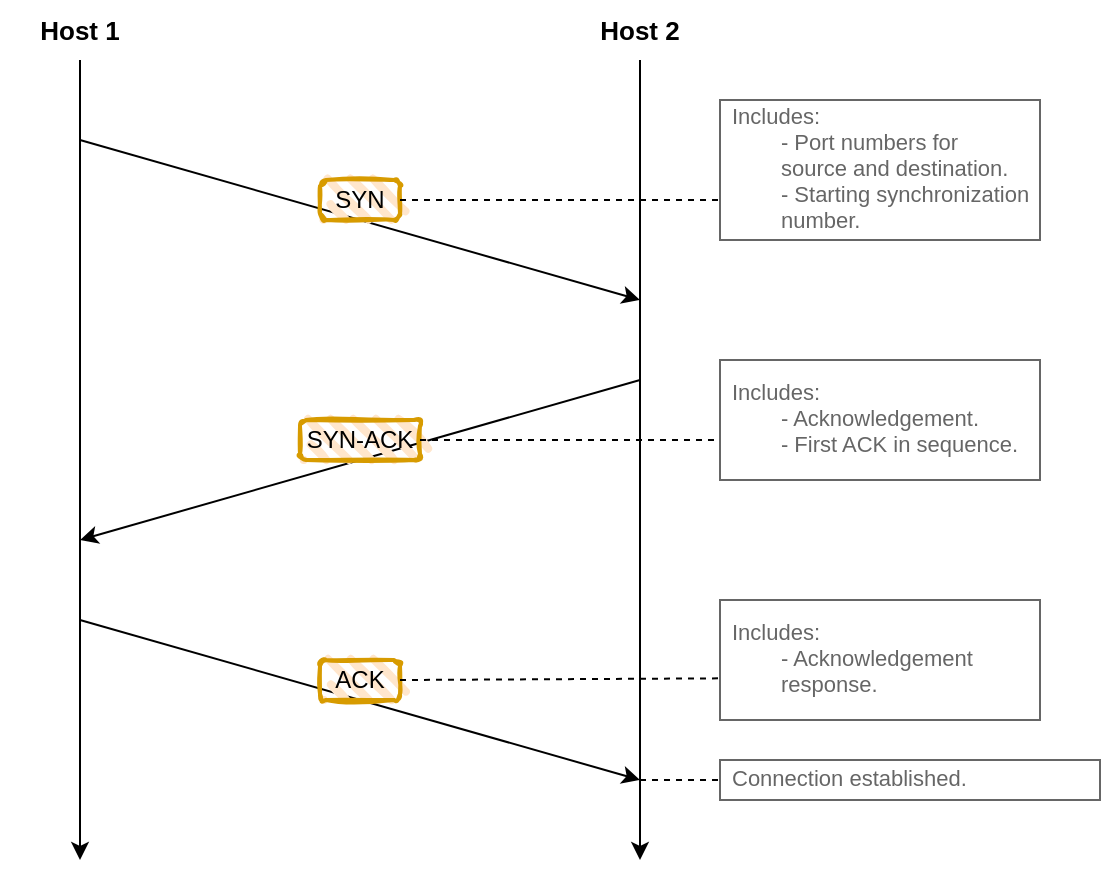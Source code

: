 <mxfile version="22.0.8" type="github">
  <diagram name="Page-1" id="Fre9W52nTvGRokObqQ8m">
    <mxGraphModel dx="519" dy="800" grid="1" gridSize="10" guides="1" tooltips="1" connect="1" arrows="1" fold="1" page="1" pageScale="1" pageWidth="850" pageHeight="1100" math="0" shadow="0">
      <root>
        <mxCell id="0" />
        <mxCell id="1" parent="0" />
        <mxCell id="kQBGNlBiAI49q5CXOrbh-1" value="" style="endArrow=classic;html=1;rounded=0;" edge="1" parent="1">
          <mxGeometry width="50" height="50" relative="1" as="geometry">
            <mxPoint x="160" y="80" as="sourcePoint" />
            <mxPoint x="160" y="480" as="targetPoint" />
          </mxGeometry>
        </mxCell>
        <mxCell id="kQBGNlBiAI49q5CXOrbh-2" value="" style="endArrow=classic;html=1;rounded=0;" edge="1" parent="1">
          <mxGeometry width="50" height="50" relative="1" as="geometry">
            <mxPoint x="440" y="80" as="sourcePoint" />
            <mxPoint x="440" y="480" as="targetPoint" />
          </mxGeometry>
        </mxCell>
        <mxCell id="kQBGNlBiAI49q5CXOrbh-3" value="&lt;div style=&quot;font-size: 13px;&quot;&gt;Host 1&lt;/div&gt;" style="rounded=1;whiteSpace=wrap;html=1;strokeWidth=2;fillWeight=4;hachureGap=8;hachureAngle=45;sketch=1;fontSize=13;fontStyle=1;fillColor=none;strokeColor=none;" vertex="1" parent="1">
          <mxGeometry x="120" y="50" width="80" height="30" as="geometry" />
        </mxCell>
        <mxCell id="kQBGNlBiAI49q5CXOrbh-4" value="Host 2" style="rounded=1;whiteSpace=wrap;html=1;strokeWidth=2;fillWeight=4;hachureGap=8;hachureAngle=45;sketch=1;fontSize=13;fontStyle=1;fillColor=none;strokeColor=none;" vertex="1" parent="1">
          <mxGeometry x="400" y="50" width="80" height="30" as="geometry" />
        </mxCell>
        <mxCell id="kQBGNlBiAI49q5CXOrbh-5" value="" style="endArrow=classic;html=1;rounded=0;" edge="1" parent="1">
          <mxGeometry width="50" height="50" relative="1" as="geometry">
            <mxPoint x="160" y="120" as="sourcePoint" />
            <mxPoint x="440" y="200" as="targetPoint" />
          </mxGeometry>
        </mxCell>
        <mxCell id="kQBGNlBiAI49q5CXOrbh-6" value="" style="endArrow=classic;html=1;rounded=0;" edge="1" parent="1">
          <mxGeometry width="50" height="50" relative="1" as="geometry">
            <mxPoint x="440" y="240" as="sourcePoint" />
            <mxPoint x="160" y="320" as="targetPoint" />
          </mxGeometry>
        </mxCell>
        <mxCell id="kQBGNlBiAI49q5CXOrbh-7" value="" style="endArrow=classic;html=1;rounded=0;" edge="1" parent="1">
          <mxGeometry width="50" height="50" relative="1" as="geometry">
            <mxPoint x="160" y="360" as="sourcePoint" />
            <mxPoint x="440" y="440" as="targetPoint" />
          </mxGeometry>
        </mxCell>
        <mxCell id="kQBGNlBiAI49q5CXOrbh-8" value="&lt;div&gt;SYN&lt;/div&gt;" style="rounded=1;whiteSpace=wrap;html=1;strokeWidth=2;fillWeight=4;hachureGap=8;hachureAngle=45;fillColor=#ffe6cc;sketch=1;strokeColor=#d79b00;" vertex="1" parent="1">
          <mxGeometry x="280" y="140" width="40" height="20" as="geometry" />
        </mxCell>
        <mxCell id="kQBGNlBiAI49q5CXOrbh-10" value="&lt;div&gt;SYN-ACK&lt;/div&gt;" style="rounded=1;whiteSpace=wrap;html=1;strokeWidth=2;fillWeight=4;hachureGap=8;hachureAngle=45;fillColor=#ffe6cc;sketch=1;strokeColor=#d79b00;" vertex="1" parent="1">
          <mxGeometry x="270" y="260" width="60" height="20" as="geometry" />
        </mxCell>
        <mxCell id="kQBGNlBiAI49q5CXOrbh-11" value="ACK" style="rounded=1;whiteSpace=wrap;html=1;strokeWidth=2;fillWeight=4;hachureGap=8;hachureAngle=45;fillColor=#ffe6cc;sketch=1;strokeColor=#d79b00;" vertex="1" parent="1">
          <mxGeometry x="280" y="380" width="40" height="20" as="geometry" />
        </mxCell>
        <mxCell id="kQBGNlBiAI49q5CXOrbh-15" value="&lt;div style=&quot;font-size: 11px;&quot;&gt;Includes:&lt;/div&gt;&lt;div style=&quot;font-size: 11px;&quot;&gt;&lt;span style=&quot;white-space: pre; font-size: 11px;&quot;&gt;&#x9;&lt;/span&gt;- Port numbers for &lt;span style=&quot;white-space: pre;&quot;&gt;&#x9;&lt;/span&gt;source and destination.&lt;/div&gt;&lt;div style=&quot;font-size: 11px;&quot;&gt;&lt;span style=&quot;white-space: pre;&quot;&gt;&#x9;&lt;/span&gt;- Starting synchronization &lt;span style=&quot;white-space: pre;&quot;&gt;&#x9;&lt;/span&gt;number.&lt;br style=&quot;font-size: 11px;&quot;&gt;&lt;/div&gt;" style="strokeWidth=1;shadow=0;dashed=0;align=center;html=1;shape=mxgraph.mockup.text.textBox;fontColor=#666666;align=left;fontSize=11;spacingLeft=4;spacingTop=-3;whiteSpace=wrap;strokeColor=#666666;mainText=" vertex="1" parent="1">
          <mxGeometry x="480" y="100" width="160" height="70" as="geometry" />
        </mxCell>
        <mxCell id="kQBGNlBiAI49q5CXOrbh-16" value="&lt;div style=&quot;font-size: 11px;&quot;&gt;Includes:&lt;/div&gt;&lt;div style=&quot;font-size: 11px;&quot;&gt;&lt;span style=&quot;white-space: pre;&quot;&gt;&#x9;&lt;/span&gt;- Acknowledgement.&lt;/div&gt;&lt;div style=&quot;font-size: 11px;&quot;&gt;&lt;span style=&quot;white-space: pre;&quot;&gt;&#x9;&lt;/span&gt;- First ACK in sequence.&lt;br&gt;&lt;/div&gt;" style="strokeWidth=1;shadow=0;dashed=0;align=center;html=1;shape=mxgraph.mockup.text.textBox;fontColor=#666666;align=left;fontSize=11;spacingLeft=4;spacingTop=-3;whiteSpace=wrap;strokeColor=#666666;mainText=" vertex="1" parent="1">
          <mxGeometry x="480" y="230" width="160" height="60" as="geometry" />
        </mxCell>
        <mxCell id="kQBGNlBiAI49q5CXOrbh-17" value="&lt;div style=&quot;font-size: 11px;&quot;&gt;Includes:&lt;/div&gt;&lt;div style=&quot;font-size: 11px;&quot;&gt;&lt;span style=&quot;white-space: pre; font-size: 11px;&quot;&gt;&#x9;&lt;/span&gt;- Acknowledgement &lt;span style=&quot;white-space: pre;&quot;&gt;&#x9;&lt;/span&gt;response.&lt;br&gt;&lt;/div&gt;" style="strokeWidth=1;shadow=0;dashed=0;align=center;html=1;shape=mxgraph.mockup.text.textBox;fontColor=#666666;align=left;fontSize=11;spacingLeft=4;spacingTop=-3;whiteSpace=wrap;strokeColor=#666666;mainText=" vertex="1" parent="1">
          <mxGeometry x="480" y="350" width="160" height="60" as="geometry" />
        </mxCell>
        <mxCell id="kQBGNlBiAI49q5CXOrbh-18" value="Connection established." style="strokeWidth=1;shadow=0;dashed=0;align=center;html=1;shape=mxgraph.mockup.text.textBox;fontColor=#666666;align=left;fontSize=11;spacingLeft=4;spacingTop=-3;whiteSpace=wrap;strokeColor=#666666;mainText=" vertex="1" parent="1">
          <mxGeometry x="480" y="430" width="190" height="20" as="geometry" />
        </mxCell>
        <mxCell id="kQBGNlBiAI49q5CXOrbh-19" value="" style="endArrow=none;dashed=1;html=1;rounded=0;entryX=-0.003;entryY=0.499;entryDx=0;entryDy=0;entryPerimeter=0;" edge="1" parent="1" target="kQBGNlBiAI49q5CXOrbh-18">
          <mxGeometry width="50" height="50" relative="1" as="geometry">
            <mxPoint x="440" y="440" as="sourcePoint" />
            <mxPoint x="400" y="330" as="targetPoint" />
          </mxGeometry>
        </mxCell>
        <mxCell id="kQBGNlBiAI49q5CXOrbh-20" value="" style="endArrow=none;dashed=1;html=1;rounded=0;entryX=-0.002;entryY=0.653;entryDx=0;entryDy=0;entryPerimeter=0;exitX=1;exitY=0.5;exitDx=0;exitDy=0;" edge="1" parent="1" source="kQBGNlBiAI49q5CXOrbh-11" target="kQBGNlBiAI49q5CXOrbh-17">
          <mxGeometry width="50" height="50" relative="1" as="geometry">
            <mxPoint x="450" y="450" as="sourcePoint" />
            <mxPoint x="489" y="450" as="targetPoint" />
          </mxGeometry>
        </mxCell>
        <mxCell id="kQBGNlBiAI49q5CXOrbh-21" value="" style="endArrow=none;dashed=1;html=1;rounded=0;entryX=0;entryY=0.667;entryDx=0;entryDy=0;entryPerimeter=0;exitX=1;exitY=0.5;exitDx=0;exitDy=0;" edge="1" parent="1" source="kQBGNlBiAI49q5CXOrbh-10" target="kQBGNlBiAI49q5CXOrbh-16">
          <mxGeometry width="50" height="50" relative="1" as="geometry">
            <mxPoint x="460" y="460" as="sourcePoint" />
            <mxPoint x="499" y="460" as="targetPoint" />
          </mxGeometry>
        </mxCell>
        <mxCell id="kQBGNlBiAI49q5CXOrbh-22" value="" style="endArrow=none;dashed=1;html=1;rounded=0;exitX=1;exitY=0.5;exitDx=0;exitDy=0;" edge="1" parent="1" source="kQBGNlBiAI49q5CXOrbh-8">
          <mxGeometry width="50" height="50" relative="1" as="geometry">
            <mxPoint x="340" y="280" as="sourcePoint" />
            <mxPoint x="480" y="150" as="targetPoint" />
          </mxGeometry>
        </mxCell>
      </root>
    </mxGraphModel>
  </diagram>
</mxfile>
